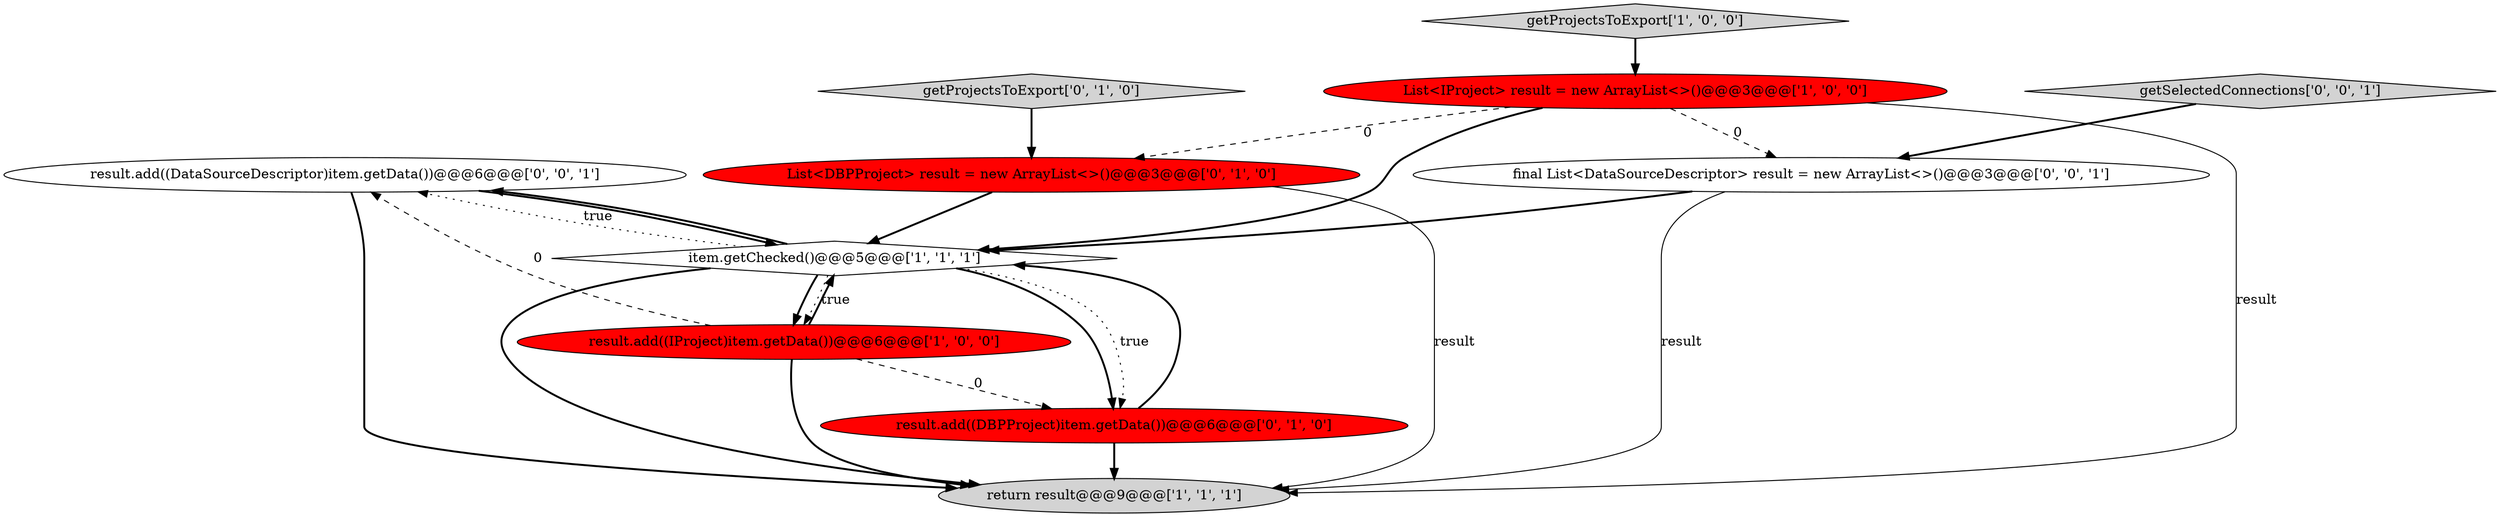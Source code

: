 digraph {
8 [style = filled, label = "result.add((DataSourceDescriptor)item.getData())@@@6@@@['0', '0', '1']", fillcolor = white, shape = ellipse image = "AAA0AAABBB3BBB"];
5 [style = filled, label = "result.add((DBPProject)item.getData())@@@6@@@['0', '1', '0']", fillcolor = red, shape = ellipse image = "AAA1AAABBB2BBB"];
0 [style = filled, label = "return result@@@9@@@['1', '1', '1']", fillcolor = lightgray, shape = ellipse image = "AAA0AAABBB1BBB"];
2 [style = filled, label = "result.add((IProject)item.getData())@@@6@@@['1', '0', '0']", fillcolor = red, shape = ellipse image = "AAA1AAABBB1BBB"];
7 [style = filled, label = "List<DBPProject> result = new ArrayList<>()@@@3@@@['0', '1', '0']", fillcolor = red, shape = ellipse image = "AAA1AAABBB2BBB"];
1 [style = filled, label = "getProjectsToExport['1', '0', '0']", fillcolor = lightgray, shape = diamond image = "AAA0AAABBB1BBB"];
3 [style = filled, label = "item.getChecked()@@@5@@@['1', '1', '1']", fillcolor = white, shape = diamond image = "AAA0AAABBB1BBB"];
6 [style = filled, label = "getProjectsToExport['0', '1', '0']", fillcolor = lightgray, shape = diamond image = "AAA0AAABBB2BBB"];
10 [style = filled, label = "getSelectedConnections['0', '0', '1']", fillcolor = lightgray, shape = diamond image = "AAA0AAABBB3BBB"];
4 [style = filled, label = "List<IProject> result = new ArrayList<>()@@@3@@@['1', '0', '0']", fillcolor = red, shape = ellipse image = "AAA1AAABBB1BBB"];
9 [style = filled, label = "final List<DataSourceDescriptor> result = new ArrayList<>()@@@3@@@['0', '0', '1']", fillcolor = white, shape = ellipse image = "AAA0AAABBB3BBB"];
4->0 [style = solid, label="result"];
5->3 [style = bold, label=""];
4->3 [style = bold, label=""];
1->4 [style = bold, label=""];
2->3 [style = bold, label=""];
8->3 [style = bold, label=""];
2->8 [style = dashed, label="0"];
7->3 [style = bold, label=""];
3->0 [style = bold, label=""];
8->0 [style = bold, label=""];
4->9 [style = dashed, label="0"];
2->5 [style = dashed, label="0"];
3->5 [style = bold, label=""];
2->0 [style = bold, label=""];
3->5 [style = dotted, label="true"];
3->2 [style = bold, label=""];
5->0 [style = bold, label=""];
7->0 [style = solid, label="result"];
4->7 [style = dashed, label="0"];
3->8 [style = bold, label=""];
9->3 [style = bold, label=""];
9->0 [style = solid, label="result"];
10->9 [style = bold, label=""];
6->7 [style = bold, label=""];
3->8 [style = dotted, label="true"];
3->2 [style = dotted, label="true"];
}
